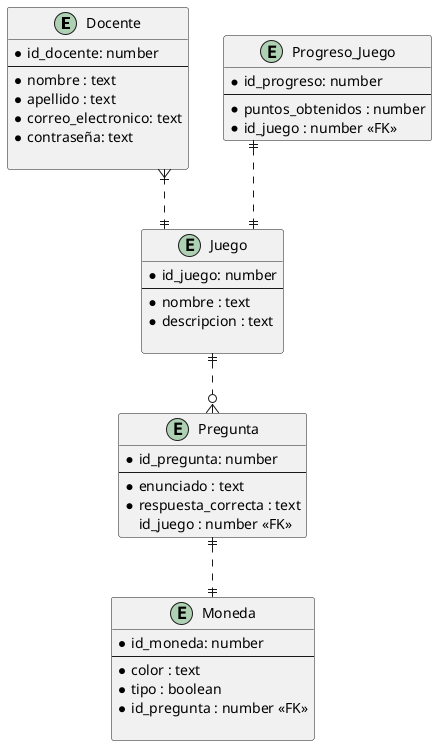 @startuml

' hide the spot
'hide circle

' avoid problems with angled crows feet
skinparam linetype ortho

entity "Docente" as doce{
    *id_docente: number
    --
    *nombre : text
    *apellido : text
    *correo_electronico: text
    *contraseña: text

}

entity "Juego" as juego{
    *id_juego: number
    --
    *nombre : text
    *descripcion : text
    
}

entity "Pregunta" as preg{
    *id_pregunta: number
    --
    *enunciado : text
    *respuesta_correcta : text
    id_juego : number <<FK>>
}

entity "Progreso_Juego" as prog{
    *id_progreso: number
    --
    *puntos_obtenidos : number
    *id_juego : number <<FK>>
}

entity "Moneda" as mon{
    *id_moneda: number
    --
    *color : text
    *tipo : boolean
    *id_pregunta : number <<FK>>
    
}

doce}|..||juego
juego||..o{preg
preg||..||mon
prog||..||juego




@enduml

